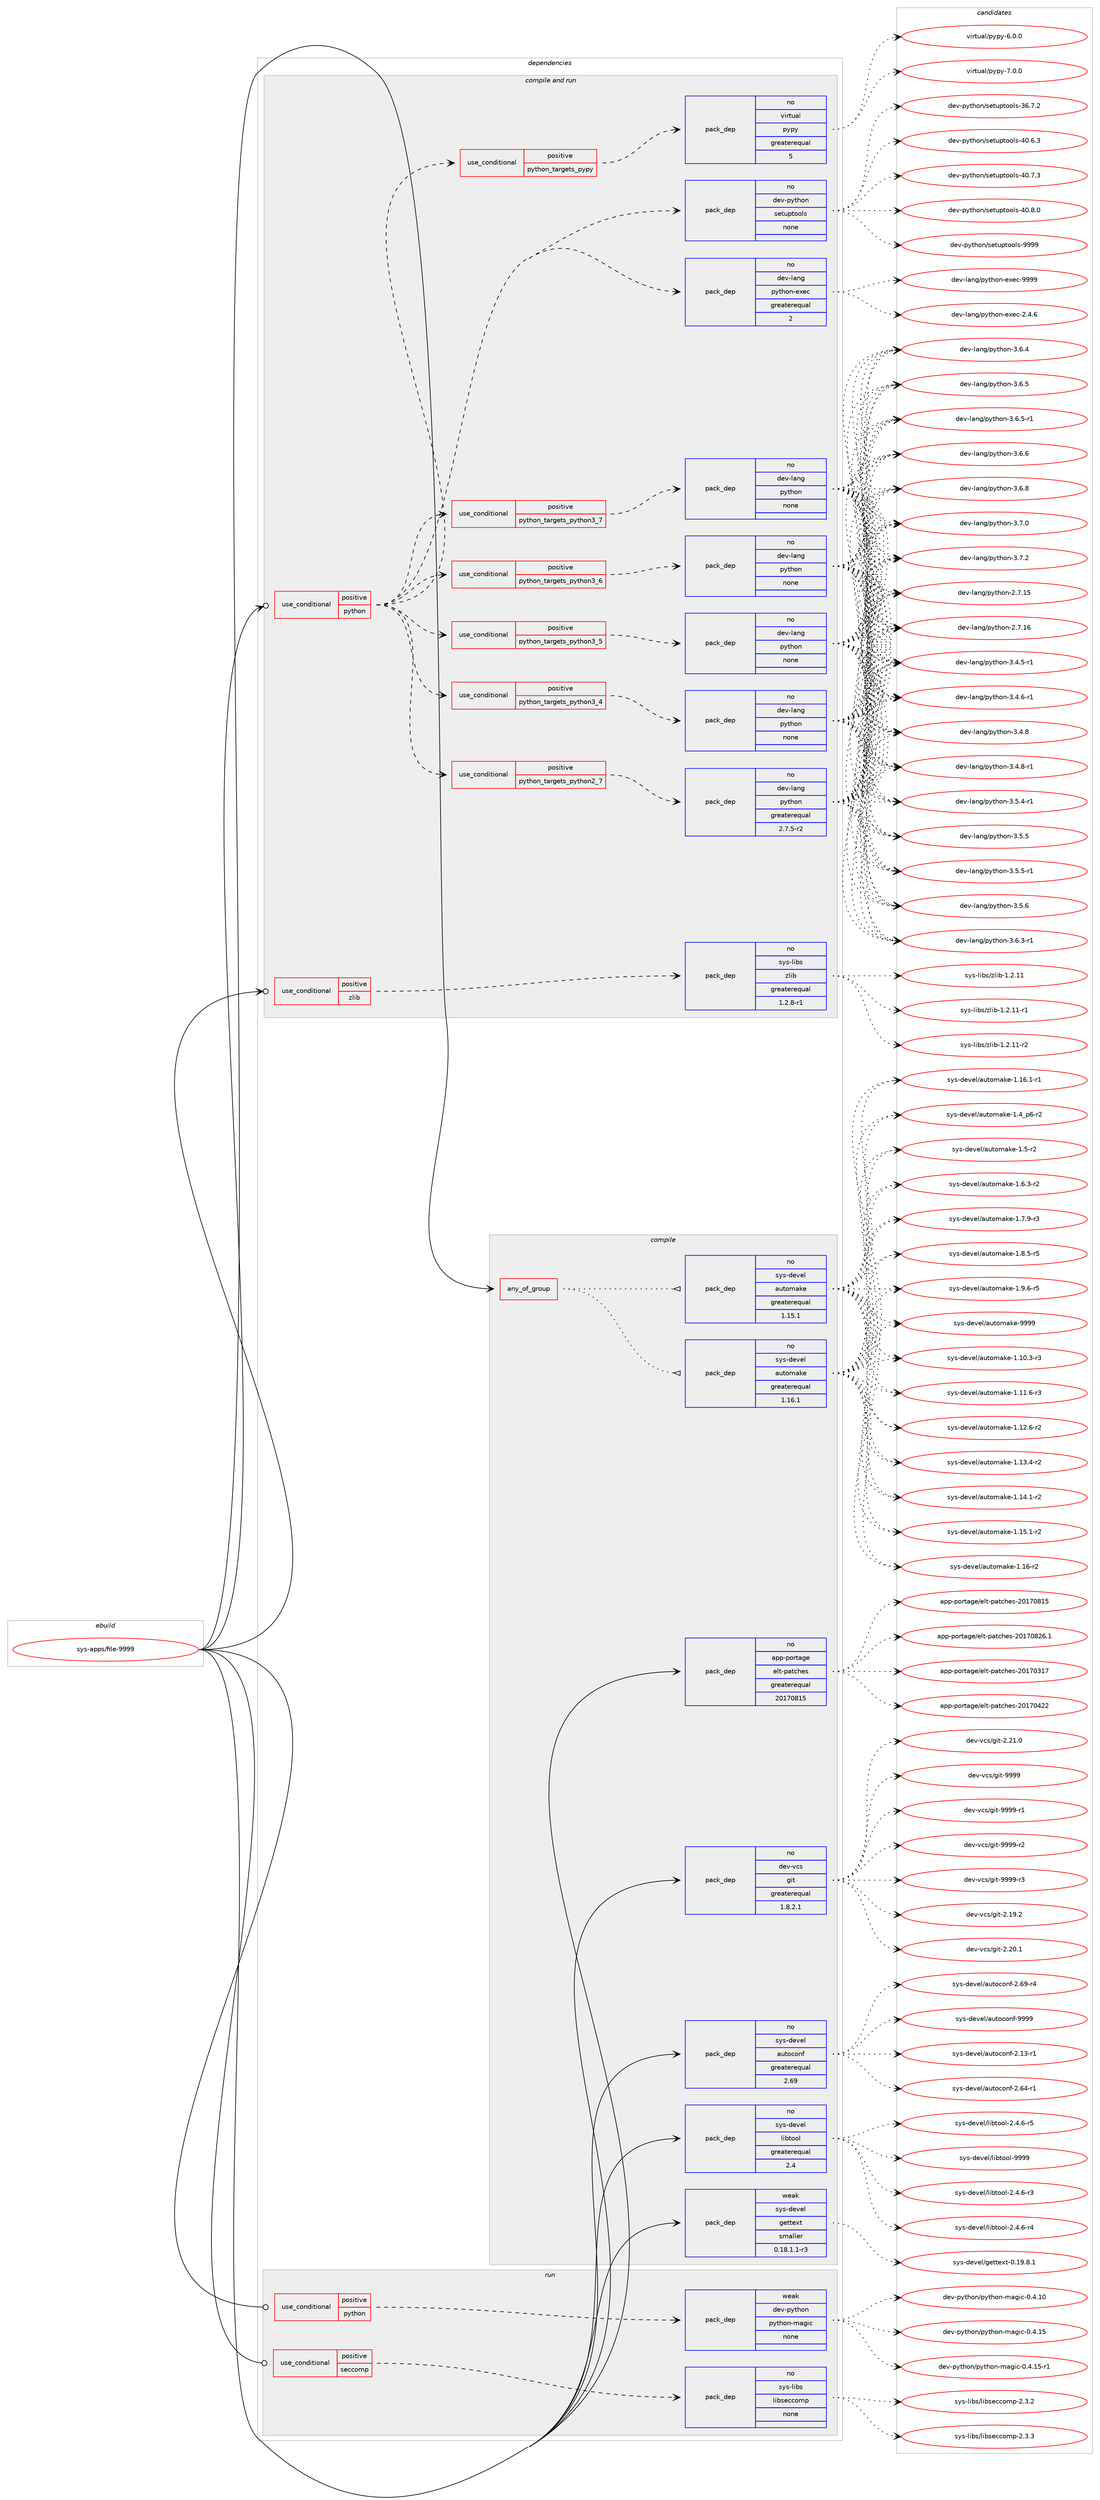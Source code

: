 digraph prolog {

# *************
# Graph options
# *************

newrank=true;
concentrate=true;
compound=true;
graph [rankdir=LR,fontname=Helvetica,fontsize=10,ranksep=1.5];#, ranksep=2.5, nodesep=0.2];
edge  [arrowhead=vee];
node  [fontname=Helvetica,fontsize=10];

# **********
# The ebuild
# **********

subgraph cluster_leftcol {
color=gray;
rank=same;
label=<<i>ebuild</i>>;
id [label="sys-apps/file-9999", color=red, width=4, href="../sys-apps/file-9999.svg"];
}

# ****************
# The dependencies
# ****************

subgraph cluster_midcol {
color=gray;
label=<<i>dependencies</i>>;
subgraph cluster_compile {
fillcolor="#eeeeee";
style=filled;
label=<<i>compile</i>>;
subgraph any27100 {
dependency1710478 [label=<<TABLE BORDER="0" CELLBORDER="1" CELLSPACING="0" CELLPADDING="4"><TR><TD CELLPADDING="10">any_of_group</TD></TR></TABLE>>, shape=none, color=red];subgraph pack1226636 {
dependency1710479 [label=<<TABLE BORDER="0" CELLBORDER="1" CELLSPACING="0" CELLPADDING="4" WIDTH="220"><TR><TD ROWSPAN="6" CELLPADDING="30">pack_dep</TD></TR><TR><TD WIDTH="110">no</TD></TR><TR><TD>sys-devel</TD></TR><TR><TD>automake</TD></TR><TR><TD>greaterequal</TD></TR><TR><TD>1.16.1</TD></TR></TABLE>>, shape=none, color=blue];
}
dependency1710478:e -> dependency1710479:w [weight=20,style="dotted",arrowhead="oinv"];
subgraph pack1226637 {
dependency1710480 [label=<<TABLE BORDER="0" CELLBORDER="1" CELLSPACING="0" CELLPADDING="4" WIDTH="220"><TR><TD ROWSPAN="6" CELLPADDING="30">pack_dep</TD></TR><TR><TD WIDTH="110">no</TD></TR><TR><TD>sys-devel</TD></TR><TR><TD>automake</TD></TR><TR><TD>greaterequal</TD></TR><TR><TD>1.15.1</TD></TR></TABLE>>, shape=none, color=blue];
}
dependency1710478:e -> dependency1710480:w [weight=20,style="dotted",arrowhead="oinv"];
}
id:e -> dependency1710478:w [weight=20,style="solid",arrowhead="vee"];
subgraph pack1226638 {
dependency1710481 [label=<<TABLE BORDER="0" CELLBORDER="1" CELLSPACING="0" CELLPADDING="4" WIDTH="220"><TR><TD ROWSPAN="6" CELLPADDING="30">pack_dep</TD></TR><TR><TD WIDTH="110">no</TD></TR><TR><TD>app-portage</TD></TR><TR><TD>elt-patches</TD></TR><TR><TD>greaterequal</TD></TR><TR><TD>20170815</TD></TR></TABLE>>, shape=none, color=blue];
}
id:e -> dependency1710481:w [weight=20,style="solid",arrowhead="vee"];
subgraph pack1226639 {
dependency1710482 [label=<<TABLE BORDER="0" CELLBORDER="1" CELLSPACING="0" CELLPADDING="4" WIDTH="220"><TR><TD ROWSPAN="6" CELLPADDING="30">pack_dep</TD></TR><TR><TD WIDTH="110">no</TD></TR><TR><TD>dev-vcs</TD></TR><TR><TD>git</TD></TR><TR><TD>greaterequal</TD></TR><TR><TD>1.8.2.1</TD></TR></TABLE>>, shape=none, color=blue];
}
id:e -> dependency1710482:w [weight=20,style="solid",arrowhead="vee"];
subgraph pack1226640 {
dependency1710483 [label=<<TABLE BORDER="0" CELLBORDER="1" CELLSPACING="0" CELLPADDING="4" WIDTH="220"><TR><TD ROWSPAN="6" CELLPADDING="30">pack_dep</TD></TR><TR><TD WIDTH="110">no</TD></TR><TR><TD>sys-devel</TD></TR><TR><TD>autoconf</TD></TR><TR><TD>greaterequal</TD></TR><TR><TD>2.69</TD></TR></TABLE>>, shape=none, color=blue];
}
id:e -> dependency1710483:w [weight=20,style="solid",arrowhead="vee"];
subgraph pack1226641 {
dependency1710484 [label=<<TABLE BORDER="0" CELLBORDER="1" CELLSPACING="0" CELLPADDING="4" WIDTH="220"><TR><TD ROWSPAN="6" CELLPADDING="30">pack_dep</TD></TR><TR><TD WIDTH="110">no</TD></TR><TR><TD>sys-devel</TD></TR><TR><TD>libtool</TD></TR><TR><TD>greaterequal</TD></TR><TR><TD>2.4</TD></TR></TABLE>>, shape=none, color=blue];
}
id:e -> dependency1710484:w [weight=20,style="solid",arrowhead="vee"];
subgraph pack1226642 {
dependency1710485 [label=<<TABLE BORDER="0" CELLBORDER="1" CELLSPACING="0" CELLPADDING="4" WIDTH="220"><TR><TD ROWSPAN="6" CELLPADDING="30">pack_dep</TD></TR><TR><TD WIDTH="110">weak</TD></TR><TR><TD>sys-devel</TD></TR><TR><TD>gettext</TD></TR><TR><TD>smaller</TD></TR><TR><TD>0.18.1.1-r3</TD></TR></TABLE>>, shape=none, color=blue];
}
id:e -> dependency1710485:w [weight=20,style="solid",arrowhead="vee"];
}
subgraph cluster_compileandrun {
fillcolor="#eeeeee";
style=filled;
label=<<i>compile and run</i>>;
subgraph cond455878 {
dependency1710486 [label=<<TABLE BORDER="0" CELLBORDER="1" CELLSPACING="0" CELLPADDING="4"><TR><TD ROWSPAN="3" CELLPADDING="10">use_conditional</TD></TR><TR><TD>positive</TD></TR><TR><TD>python</TD></TR></TABLE>>, shape=none, color=red];
subgraph cond455879 {
dependency1710487 [label=<<TABLE BORDER="0" CELLBORDER="1" CELLSPACING="0" CELLPADDING="4"><TR><TD ROWSPAN="3" CELLPADDING="10">use_conditional</TD></TR><TR><TD>positive</TD></TR><TR><TD>python_targets_pypy</TD></TR></TABLE>>, shape=none, color=red];
subgraph pack1226643 {
dependency1710488 [label=<<TABLE BORDER="0" CELLBORDER="1" CELLSPACING="0" CELLPADDING="4" WIDTH="220"><TR><TD ROWSPAN="6" CELLPADDING="30">pack_dep</TD></TR><TR><TD WIDTH="110">no</TD></TR><TR><TD>virtual</TD></TR><TR><TD>pypy</TD></TR><TR><TD>greaterequal</TD></TR><TR><TD>5</TD></TR></TABLE>>, shape=none, color=blue];
}
dependency1710487:e -> dependency1710488:w [weight=20,style="dashed",arrowhead="vee"];
}
dependency1710486:e -> dependency1710487:w [weight=20,style="dashed",arrowhead="vee"];
subgraph cond455880 {
dependency1710489 [label=<<TABLE BORDER="0" CELLBORDER="1" CELLSPACING="0" CELLPADDING="4"><TR><TD ROWSPAN="3" CELLPADDING="10">use_conditional</TD></TR><TR><TD>positive</TD></TR><TR><TD>python_targets_python2_7</TD></TR></TABLE>>, shape=none, color=red];
subgraph pack1226644 {
dependency1710490 [label=<<TABLE BORDER="0" CELLBORDER="1" CELLSPACING="0" CELLPADDING="4" WIDTH="220"><TR><TD ROWSPAN="6" CELLPADDING="30">pack_dep</TD></TR><TR><TD WIDTH="110">no</TD></TR><TR><TD>dev-lang</TD></TR><TR><TD>python</TD></TR><TR><TD>greaterequal</TD></TR><TR><TD>2.7.5-r2</TD></TR></TABLE>>, shape=none, color=blue];
}
dependency1710489:e -> dependency1710490:w [weight=20,style="dashed",arrowhead="vee"];
}
dependency1710486:e -> dependency1710489:w [weight=20,style="dashed",arrowhead="vee"];
subgraph cond455881 {
dependency1710491 [label=<<TABLE BORDER="0" CELLBORDER="1" CELLSPACING="0" CELLPADDING="4"><TR><TD ROWSPAN="3" CELLPADDING="10">use_conditional</TD></TR><TR><TD>positive</TD></TR><TR><TD>python_targets_python3_4</TD></TR></TABLE>>, shape=none, color=red];
subgraph pack1226645 {
dependency1710492 [label=<<TABLE BORDER="0" CELLBORDER="1" CELLSPACING="0" CELLPADDING="4" WIDTH="220"><TR><TD ROWSPAN="6" CELLPADDING="30">pack_dep</TD></TR><TR><TD WIDTH="110">no</TD></TR><TR><TD>dev-lang</TD></TR><TR><TD>python</TD></TR><TR><TD>none</TD></TR><TR><TD></TD></TR></TABLE>>, shape=none, color=blue];
}
dependency1710491:e -> dependency1710492:w [weight=20,style="dashed",arrowhead="vee"];
}
dependency1710486:e -> dependency1710491:w [weight=20,style="dashed",arrowhead="vee"];
subgraph cond455882 {
dependency1710493 [label=<<TABLE BORDER="0" CELLBORDER="1" CELLSPACING="0" CELLPADDING="4"><TR><TD ROWSPAN="3" CELLPADDING="10">use_conditional</TD></TR><TR><TD>positive</TD></TR><TR><TD>python_targets_python3_5</TD></TR></TABLE>>, shape=none, color=red];
subgraph pack1226646 {
dependency1710494 [label=<<TABLE BORDER="0" CELLBORDER="1" CELLSPACING="0" CELLPADDING="4" WIDTH="220"><TR><TD ROWSPAN="6" CELLPADDING="30">pack_dep</TD></TR><TR><TD WIDTH="110">no</TD></TR><TR><TD>dev-lang</TD></TR><TR><TD>python</TD></TR><TR><TD>none</TD></TR><TR><TD></TD></TR></TABLE>>, shape=none, color=blue];
}
dependency1710493:e -> dependency1710494:w [weight=20,style="dashed",arrowhead="vee"];
}
dependency1710486:e -> dependency1710493:w [weight=20,style="dashed",arrowhead="vee"];
subgraph cond455883 {
dependency1710495 [label=<<TABLE BORDER="0" CELLBORDER="1" CELLSPACING="0" CELLPADDING="4"><TR><TD ROWSPAN="3" CELLPADDING="10">use_conditional</TD></TR><TR><TD>positive</TD></TR><TR><TD>python_targets_python3_6</TD></TR></TABLE>>, shape=none, color=red];
subgraph pack1226647 {
dependency1710496 [label=<<TABLE BORDER="0" CELLBORDER="1" CELLSPACING="0" CELLPADDING="4" WIDTH="220"><TR><TD ROWSPAN="6" CELLPADDING="30">pack_dep</TD></TR><TR><TD WIDTH="110">no</TD></TR><TR><TD>dev-lang</TD></TR><TR><TD>python</TD></TR><TR><TD>none</TD></TR><TR><TD></TD></TR></TABLE>>, shape=none, color=blue];
}
dependency1710495:e -> dependency1710496:w [weight=20,style="dashed",arrowhead="vee"];
}
dependency1710486:e -> dependency1710495:w [weight=20,style="dashed",arrowhead="vee"];
subgraph cond455884 {
dependency1710497 [label=<<TABLE BORDER="0" CELLBORDER="1" CELLSPACING="0" CELLPADDING="4"><TR><TD ROWSPAN="3" CELLPADDING="10">use_conditional</TD></TR><TR><TD>positive</TD></TR><TR><TD>python_targets_python3_7</TD></TR></TABLE>>, shape=none, color=red];
subgraph pack1226648 {
dependency1710498 [label=<<TABLE BORDER="0" CELLBORDER="1" CELLSPACING="0" CELLPADDING="4" WIDTH="220"><TR><TD ROWSPAN="6" CELLPADDING="30">pack_dep</TD></TR><TR><TD WIDTH="110">no</TD></TR><TR><TD>dev-lang</TD></TR><TR><TD>python</TD></TR><TR><TD>none</TD></TR><TR><TD></TD></TR></TABLE>>, shape=none, color=blue];
}
dependency1710497:e -> dependency1710498:w [weight=20,style="dashed",arrowhead="vee"];
}
dependency1710486:e -> dependency1710497:w [weight=20,style="dashed",arrowhead="vee"];
subgraph pack1226649 {
dependency1710499 [label=<<TABLE BORDER="0" CELLBORDER="1" CELLSPACING="0" CELLPADDING="4" WIDTH="220"><TR><TD ROWSPAN="6" CELLPADDING="30">pack_dep</TD></TR><TR><TD WIDTH="110">no</TD></TR><TR><TD>dev-lang</TD></TR><TR><TD>python-exec</TD></TR><TR><TD>greaterequal</TD></TR><TR><TD>2</TD></TR></TABLE>>, shape=none, color=blue];
}
dependency1710486:e -> dependency1710499:w [weight=20,style="dashed",arrowhead="vee"];
subgraph pack1226650 {
dependency1710500 [label=<<TABLE BORDER="0" CELLBORDER="1" CELLSPACING="0" CELLPADDING="4" WIDTH="220"><TR><TD ROWSPAN="6" CELLPADDING="30">pack_dep</TD></TR><TR><TD WIDTH="110">no</TD></TR><TR><TD>dev-python</TD></TR><TR><TD>setuptools</TD></TR><TR><TD>none</TD></TR><TR><TD></TD></TR></TABLE>>, shape=none, color=blue];
}
dependency1710486:e -> dependency1710500:w [weight=20,style="dashed",arrowhead="vee"];
}
id:e -> dependency1710486:w [weight=20,style="solid",arrowhead="odotvee"];
subgraph cond455885 {
dependency1710501 [label=<<TABLE BORDER="0" CELLBORDER="1" CELLSPACING="0" CELLPADDING="4"><TR><TD ROWSPAN="3" CELLPADDING="10">use_conditional</TD></TR><TR><TD>positive</TD></TR><TR><TD>zlib</TD></TR></TABLE>>, shape=none, color=red];
subgraph pack1226651 {
dependency1710502 [label=<<TABLE BORDER="0" CELLBORDER="1" CELLSPACING="0" CELLPADDING="4" WIDTH="220"><TR><TD ROWSPAN="6" CELLPADDING="30">pack_dep</TD></TR><TR><TD WIDTH="110">no</TD></TR><TR><TD>sys-libs</TD></TR><TR><TD>zlib</TD></TR><TR><TD>greaterequal</TD></TR><TR><TD>1.2.8-r1</TD></TR></TABLE>>, shape=none, color=blue];
}
dependency1710501:e -> dependency1710502:w [weight=20,style="dashed",arrowhead="vee"];
}
id:e -> dependency1710501:w [weight=20,style="solid",arrowhead="odotvee"];
}
subgraph cluster_run {
fillcolor="#eeeeee";
style=filled;
label=<<i>run</i>>;
subgraph cond455886 {
dependency1710503 [label=<<TABLE BORDER="0" CELLBORDER="1" CELLSPACING="0" CELLPADDING="4"><TR><TD ROWSPAN="3" CELLPADDING="10">use_conditional</TD></TR><TR><TD>positive</TD></TR><TR><TD>python</TD></TR></TABLE>>, shape=none, color=red];
subgraph pack1226652 {
dependency1710504 [label=<<TABLE BORDER="0" CELLBORDER="1" CELLSPACING="0" CELLPADDING="4" WIDTH="220"><TR><TD ROWSPAN="6" CELLPADDING="30">pack_dep</TD></TR><TR><TD WIDTH="110">weak</TD></TR><TR><TD>dev-python</TD></TR><TR><TD>python-magic</TD></TR><TR><TD>none</TD></TR><TR><TD></TD></TR></TABLE>>, shape=none, color=blue];
}
dependency1710503:e -> dependency1710504:w [weight=20,style="dashed",arrowhead="vee"];
}
id:e -> dependency1710503:w [weight=20,style="solid",arrowhead="odot"];
subgraph cond455887 {
dependency1710505 [label=<<TABLE BORDER="0" CELLBORDER="1" CELLSPACING="0" CELLPADDING="4"><TR><TD ROWSPAN="3" CELLPADDING="10">use_conditional</TD></TR><TR><TD>positive</TD></TR><TR><TD>seccomp</TD></TR></TABLE>>, shape=none, color=red];
subgraph pack1226653 {
dependency1710506 [label=<<TABLE BORDER="0" CELLBORDER="1" CELLSPACING="0" CELLPADDING="4" WIDTH="220"><TR><TD ROWSPAN="6" CELLPADDING="30">pack_dep</TD></TR><TR><TD WIDTH="110">no</TD></TR><TR><TD>sys-libs</TD></TR><TR><TD>libseccomp</TD></TR><TR><TD>none</TD></TR><TR><TD></TD></TR></TABLE>>, shape=none, color=blue];
}
dependency1710505:e -> dependency1710506:w [weight=20,style="dashed",arrowhead="vee"];
}
id:e -> dependency1710505:w [weight=20,style="solid",arrowhead="odot"];
}
}

# **************
# The candidates
# **************

subgraph cluster_choices {
rank=same;
color=gray;
label=<<i>candidates</i>>;

subgraph choice1226636 {
color=black;
nodesep=1;
choice11512111545100101118101108479711711611110997107101454946494846514511451 [label="sys-devel/automake-1.10.3-r3", color=red, width=4,href="../sys-devel/automake-1.10.3-r3.svg"];
choice11512111545100101118101108479711711611110997107101454946494946544511451 [label="sys-devel/automake-1.11.6-r3", color=red, width=4,href="../sys-devel/automake-1.11.6-r3.svg"];
choice11512111545100101118101108479711711611110997107101454946495046544511450 [label="sys-devel/automake-1.12.6-r2", color=red, width=4,href="../sys-devel/automake-1.12.6-r2.svg"];
choice11512111545100101118101108479711711611110997107101454946495146524511450 [label="sys-devel/automake-1.13.4-r2", color=red, width=4,href="../sys-devel/automake-1.13.4-r2.svg"];
choice11512111545100101118101108479711711611110997107101454946495246494511450 [label="sys-devel/automake-1.14.1-r2", color=red, width=4,href="../sys-devel/automake-1.14.1-r2.svg"];
choice11512111545100101118101108479711711611110997107101454946495346494511450 [label="sys-devel/automake-1.15.1-r2", color=red, width=4,href="../sys-devel/automake-1.15.1-r2.svg"];
choice1151211154510010111810110847971171161111099710710145494649544511450 [label="sys-devel/automake-1.16-r2", color=red, width=4,href="../sys-devel/automake-1.16-r2.svg"];
choice11512111545100101118101108479711711611110997107101454946495446494511449 [label="sys-devel/automake-1.16.1-r1", color=red, width=4,href="../sys-devel/automake-1.16.1-r1.svg"];
choice115121115451001011181011084797117116111109971071014549465295112544511450 [label="sys-devel/automake-1.4_p6-r2", color=red, width=4,href="../sys-devel/automake-1.4_p6-r2.svg"];
choice11512111545100101118101108479711711611110997107101454946534511450 [label="sys-devel/automake-1.5-r2", color=red, width=4,href="../sys-devel/automake-1.5-r2.svg"];
choice115121115451001011181011084797117116111109971071014549465446514511450 [label="sys-devel/automake-1.6.3-r2", color=red, width=4,href="../sys-devel/automake-1.6.3-r2.svg"];
choice115121115451001011181011084797117116111109971071014549465546574511451 [label="sys-devel/automake-1.7.9-r3", color=red, width=4,href="../sys-devel/automake-1.7.9-r3.svg"];
choice115121115451001011181011084797117116111109971071014549465646534511453 [label="sys-devel/automake-1.8.5-r5", color=red, width=4,href="../sys-devel/automake-1.8.5-r5.svg"];
choice115121115451001011181011084797117116111109971071014549465746544511453 [label="sys-devel/automake-1.9.6-r5", color=red, width=4,href="../sys-devel/automake-1.9.6-r5.svg"];
choice115121115451001011181011084797117116111109971071014557575757 [label="sys-devel/automake-9999", color=red, width=4,href="../sys-devel/automake-9999.svg"];
dependency1710479:e -> choice11512111545100101118101108479711711611110997107101454946494846514511451:w [style=dotted,weight="100"];
dependency1710479:e -> choice11512111545100101118101108479711711611110997107101454946494946544511451:w [style=dotted,weight="100"];
dependency1710479:e -> choice11512111545100101118101108479711711611110997107101454946495046544511450:w [style=dotted,weight="100"];
dependency1710479:e -> choice11512111545100101118101108479711711611110997107101454946495146524511450:w [style=dotted,weight="100"];
dependency1710479:e -> choice11512111545100101118101108479711711611110997107101454946495246494511450:w [style=dotted,weight="100"];
dependency1710479:e -> choice11512111545100101118101108479711711611110997107101454946495346494511450:w [style=dotted,weight="100"];
dependency1710479:e -> choice1151211154510010111810110847971171161111099710710145494649544511450:w [style=dotted,weight="100"];
dependency1710479:e -> choice11512111545100101118101108479711711611110997107101454946495446494511449:w [style=dotted,weight="100"];
dependency1710479:e -> choice115121115451001011181011084797117116111109971071014549465295112544511450:w [style=dotted,weight="100"];
dependency1710479:e -> choice11512111545100101118101108479711711611110997107101454946534511450:w [style=dotted,weight="100"];
dependency1710479:e -> choice115121115451001011181011084797117116111109971071014549465446514511450:w [style=dotted,weight="100"];
dependency1710479:e -> choice115121115451001011181011084797117116111109971071014549465546574511451:w [style=dotted,weight="100"];
dependency1710479:e -> choice115121115451001011181011084797117116111109971071014549465646534511453:w [style=dotted,weight="100"];
dependency1710479:e -> choice115121115451001011181011084797117116111109971071014549465746544511453:w [style=dotted,weight="100"];
dependency1710479:e -> choice115121115451001011181011084797117116111109971071014557575757:w [style=dotted,weight="100"];
}
subgraph choice1226637 {
color=black;
nodesep=1;
choice11512111545100101118101108479711711611110997107101454946494846514511451 [label="sys-devel/automake-1.10.3-r3", color=red, width=4,href="../sys-devel/automake-1.10.3-r3.svg"];
choice11512111545100101118101108479711711611110997107101454946494946544511451 [label="sys-devel/automake-1.11.6-r3", color=red, width=4,href="../sys-devel/automake-1.11.6-r3.svg"];
choice11512111545100101118101108479711711611110997107101454946495046544511450 [label="sys-devel/automake-1.12.6-r2", color=red, width=4,href="../sys-devel/automake-1.12.6-r2.svg"];
choice11512111545100101118101108479711711611110997107101454946495146524511450 [label="sys-devel/automake-1.13.4-r2", color=red, width=4,href="../sys-devel/automake-1.13.4-r2.svg"];
choice11512111545100101118101108479711711611110997107101454946495246494511450 [label="sys-devel/automake-1.14.1-r2", color=red, width=4,href="../sys-devel/automake-1.14.1-r2.svg"];
choice11512111545100101118101108479711711611110997107101454946495346494511450 [label="sys-devel/automake-1.15.1-r2", color=red, width=4,href="../sys-devel/automake-1.15.1-r2.svg"];
choice1151211154510010111810110847971171161111099710710145494649544511450 [label="sys-devel/automake-1.16-r2", color=red, width=4,href="../sys-devel/automake-1.16-r2.svg"];
choice11512111545100101118101108479711711611110997107101454946495446494511449 [label="sys-devel/automake-1.16.1-r1", color=red, width=4,href="../sys-devel/automake-1.16.1-r1.svg"];
choice115121115451001011181011084797117116111109971071014549465295112544511450 [label="sys-devel/automake-1.4_p6-r2", color=red, width=4,href="../sys-devel/automake-1.4_p6-r2.svg"];
choice11512111545100101118101108479711711611110997107101454946534511450 [label="sys-devel/automake-1.5-r2", color=red, width=4,href="../sys-devel/automake-1.5-r2.svg"];
choice115121115451001011181011084797117116111109971071014549465446514511450 [label="sys-devel/automake-1.6.3-r2", color=red, width=4,href="../sys-devel/automake-1.6.3-r2.svg"];
choice115121115451001011181011084797117116111109971071014549465546574511451 [label="sys-devel/automake-1.7.9-r3", color=red, width=4,href="../sys-devel/automake-1.7.9-r3.svg"];
choice115121115451001011181011084797117116111109971071014549465646534511453 [label="sys-devel/automake-1.8.5-r5", color=red, width=4,href="../sys-devel/automake-1.8.5-r5.svg"];
choice115121115451001011181011084797117116111109971071014549465746544511453 [label="sys-devel/automake-1.9.6-r5", color=red, width=4,href="../sys-devel/automake-1.9.6-r5.svg"];
choice115121115451001011181011084797117116111109971071014557575757 [label="sys-devel/automake-9999", color=red, width=4,href="../sys-devel/automake-9999.svg"];
dependency1710480:e -> choice11512111545100101118101108479711711611110997107101454946494846514511451:w [style=dotted,weight="100"];
dependency1710480:e -> choice11512111545100101118101108479711711611110997107101454946494946544511451:w [style=dotted,weight="100"];
dependency1710480:e -> choice11512111545100101118101108479711711611110997107101454946495046544511450:w [style=dotted,weight="100"];
dependency1710480:e -> choice11512111545100101118101108479711711611110997107101454946495146524511450:w [style=dotted,weight="100"];
dependency1710480:e -> choice11512111545100101118101108479711711611110997107101454946495246494511450:w [style=dotted,weight="100"];
dependency1710480:e -> choice11512111545100101118101108479711711611110997107101454946495346494511450:w [style=dotted,weight="100"];
dependency1710480:e -> choice1151211154510010111810110847971171161111099710710145494649544511450:w [style=dotted,weight="100"];
dependency1710480:e -> choice11512111545100101118101108479711711611110997107101454946495446494511449:w [style=dotted,weight="100"];
dependency1710480:e -> choice115121115451001011181011084797117116111109971071014549465295112544511450:w [style=dotted,weight="100"];
dependency1710480:e -> choice11512111545100101118101108479711711611110997107101454946534511450:w [style=dotted,weight="100"];
dependency1710480:e -> choice115121115451001011181011084797117116111109971071014549465446514511450:w [style=dotted,weight="100"];
dependency1710480:e -> choice115121115451001011181011084797117116111109971071014549465546574511451:w [style=dotted,weight="100"];
dependency1710480:e -> choice115121115451001011181011084797117116111109971071014549465646534511453:w [style=dotted,weight="100"];
dependency1710480:e -> choice115121115451001011181011084797117116111109971071014549465746544511453:w [style=dotted,weight="100"];
dependency1710480:e -> choice115121115451001011181011084797117116111109971071014557575757:w [style=dotted,weight="100"];
}
subgraph choice1226638 {
color=black;
nodesep=1;
choice97112112451121111141169710310147101108116451129711699104101115455048495548514955 [label="app-portage/elt-patches-20170317", color=red, width=4,href="../app-portage/elt-patches-20170317.svg"];
choice97112112451121111141169710310147101108116451129711699104101115455048495548525050 [label="app-portage/elt-patches-20170422", color=red, width=4,href="../app-portage/elt-patches-20170422.svg"];
choice97112112451121111141169710310147101108116451129711699104101115455048495548564953 [label="app-portage/elt-patches-20170815", color=red, width=4,href="../app-portage/elt-patches-20170815.svg"];
choice971121124511211111411697103101471011081164511297116991041011154550484955485650544649 [label="app-portage/elt-patches-20170826.1", color=red, width=4,href="../app-portage/elt-patches-20170826.1.svg"];
dependency1710481:e -> choice97112112451121111141169710310147101108116451129711699104101115455048495548514955:w [style=dotted,weight="100"];
dependency1710481:e -> choice97112112451121111141169710310147101108116451129711699104101115455048495548525050:w [style=dotted,weight="100"];
dependency1710481:e -> choice97112112451121111141169710310147101108116451129711699104101115455048495548564953:w [style=dotted,weight="100"];
dependency1710481:e -> choice971121124511211111411697103101471011081164511297116991041011154550484955485650544649:w [style=dotted,weight="100"];
}
subgraph choice1226639 {
color=black;
nodesep=1;
choice10010111845118991154710310511645504649574650 [label="dev-vcs/git-2.19.2", color=red, width=4,href="../dev-vcs/git-2.19.2.svg"];
choice10010111845118991154710310511645504650484649 [label="dev-vcs/git-2.20.1", color=red, width=4,href="../dev-vcs/git-2.20.1.svg"];
choice10010111845118991154710310511645504650494648 [label="dev-vcs/git-2.21.0", color=red, width=4,href="../dev-vcs/git-2.21.0.svg"];
choice1001011184511899115471031051164557575757 [label="dev-vcs/git-9999", color=red, width=4,href="../dev-vcs/git-9999.svg"];
choice10010111845118991154710310511645575757574511449 [label="dev-vcs/git-9999-r1", color=red, width=4,href="../dev-vcs/git-9999-r1.svg"];
choice10010111845118991154710310511645575757574511450 [label="dev-vcs/git-9999-r2", color=red, width=4,href="../dev-vcs/git-9999-r2.svg"];
choice10010111845118991154710310511645575757574511451 [label="dev-vcs/git-9999-r3", color=red, width=4,href="../dev-vcs/git-9999-r3.svg"];
dependency1710482:e -> choice10010111845118991154710310511645504649574650:w [style=dotted,weight="100"];
dependency1710482:e -> choice10010111845118991154710310511645504650484649:w [style=dotted,weight="100"];
dependency1710482:e -> choice10010111845118991154710310511645504650494648:w [style=dotted,weight="100"];
dependency1710482:e -> choice1001011184511899115471031051164557575757:w [style=dotted,weight="100"];
dependency1710482:e -> choice10010111845118991154710310511645575757574511449:w [style=dotted,weight="100"];
dependency1710482:e -> choice10010111845118991154710310511645575757574511450:w [style=dotted,weight="100"];
dependency1710482:e -> choice10010111845118991154710310511645575757574511451:w [style=dotted,weight="100"];
}
subgraph choice1226640 {
color=black;
nodesep=1;
choice1151211154510010111810110847971171161119911111010245504649514511449 [label="sys-devel/autoconf-2.13-r1", color=red, width=4,href="../sys-devel/autoconf-2.13-r1.svg"];
choice1151211154510010111810110847971171161119911111010245504654524511449 [label="sys-devel/autoconf-2.64-r1", color=red, width=4,href="../sys-devel/autoconf-2.64-r1.svg"];
choice1151211154510010111810110847971171161119911111010245504654574511452 [label="sys-devel/autoconf-2.69-r4", color=red, width=4,href="../sys-devel/autoconf-2.69-r4.svg"];
choice115121115451001011181011084797117116111991111101024557575757 [label="sys-devel/autoconf-9999", color=red, width=4,href="../sys-devel/autoconf-9999.svg"];
dependency1710483:e -> choice1151211154510010111810110847971171161119911111010245504649514511449:w [style=dotted,weight="100"];
dependency1710483:e -> choice1151211154510010111810110847971171161119911111010245504654524511449:w [style=dotted,weight="100"];
dependency1710483:e -> choice1151211154510010111810110847971171161119911111010245504654574511452:w [style=dotted,weight="100"];
dependency1710483:e -> choice115121115451001011181011084797117116111991111101024557575757:w [style=dotted,weight="100"];
}
subgraph choice1226641 {
color=black;
nodesep=1;
choice1151211154510010111810110847108105981161111111084550465246544511451 [label="sys-devel/libtool-2.4.6-r3", color=red, width=4,href="../sys-devel/libtool-2.4.6-r3.svg"];
choice1151211154510010111810110847108105981161111111084550465246544511452 [label="sys-devel/libtool-2.4.6-r4", color=red, width=4,href="../sys-devel/libtool-2.4.6-r4.svg"];
choice1151211154510010111810110847108105981161111111084550465246544511453 [label="sys-devel/libtool-2.4.6-r5", color=red, width=4,href="../sys-devel/libtool-2.4.6-r5.svg"];
choice1151211154510010111810110847108105981161111111084557575757 [label="sys-devel/libtool-9999", color=red, width=4,href="../sys-devel/libtool-9999.svg"];
dependency1710484:e -> choice1151211154510010111810110847108105981161111111084550465246544511451:w [style=dotted,weight="100"];
dependency1710484:e -> choice1151211154510010111810110847108105981161111111084550465246544511452:w [style=dotted,weight="100"];
dependency1710484:e -> choice1151211154510010111810110847108105981161111111084550465246544511453:w [style=dotted,weight="100"];
dependency1710484:e -> choice1151211154510010111810110847108105981161111111084557575757:w [style=dotted,weight="100"];
}
subgraph choice1226642 {
color=black;
nodesep=1;
choice1151211154510010111810110847103101116116101120116454846495746564649 [label="sys-devel/gettext-0.19.8.1", color=red, width=4,href="../sys-devel/gettext-0.19.8.1.svg"];
dependency1710485:e -> choice1151211154510010111810110847103101116116101120116454846495746564649:w [style=dotted,weight="100"];
}
subgraph choice1226643 {
color=black;
nodesep=1;
choice1181051141161179710847112121112121455446484648 [label="virtual/pypy-6.0.0", color=red, width=4,href="../virtual/pypy-6.0.0.svg"];
choice1181051141161179710847112121112121455546484648 [label="virtual/pypy-7.0.0", color=red, width=4,href="../virtual/pypy-7.0.0.svg"];
dependency1710488:e -> choice1181051141161179710847112121112121455446484648:w [style=dotted,weight="100"];
dependency1710488:e -> choice1181051141161179710847112121112121455546484648:w [style=dotted,weight="100"];
}
subgraph choice1226644 {
color=black;
nodesep=1;
choice10010111845108971101034711212111610411111045504655464953 [label="dev-lang/python-2.7.15", color=red, width=4,href="../dev-lang/python-2.7.15.svg"];
choice10010111845108971101034711212111610411111045504655464954 [label="dev-lang/python-2.7.16", color=red, width=4,href="../dev-lang/python-2.7.16.svg"];
choice1001011184510897110103471121211161041111104551465246534511449 [label="dev-lang/python-3.4.5-r1", color=red, width=4,href="../dev-lang/python-3.4.5-r1.svg"];
choice1001011184510897110103471121211161041111104551465246544511449 [label="dev-lang/python-3.4.6-r1", color=red, width=4,href="../dev-lang/python-3.4.6-r1.svg"];
choice100101118451089711010347112121116104111110455146524656 [label="dev-lang/python-3.4.8", color=red, width=4,href="../dev-lang/python-3.4.8.svg"];
choice1001011184510897110103471121211161041111104551465246564511449 [label="dev-lang/python-3.4.8-r1", color=red, width=4,href="../dev-lang/python-3.4.8-r1.svg"];
choice1001011184510897110103471121211161041111104551465346524511449 [label="dev-lang/python-3.5.4-r1", color=red, width=4,href="../dev-lang/python-3.5.4-r1.svg"];
choice100101118451089711010347112121116104111110455146534653 [label="dev-lang/python-3.5.5", color=red, width=4,href="../dev-lang/python-3.5.5.svg"];
choice1001011184510897110103471121211161041111104551465346534511449 [label="dev-lang/python-3.5.5-r1", color=red, width=4,href="../dev-lang/python-3.5.5-r1.svg"];
choice100101118451089711010347112121116104111110455146534654 [label="dev-lang/python-3.5.6", color=red, width=4,href="../dev-lang/python-3.5.6.svg"];
choice1001011184510897110103471121211161041111104551465446514511449 [label="dev-lang/python-3.6.3-r1", color=red, width=4,href="../dev-lang/python-3.6.3-r1.svg"];
choice100101118451089711010347112121116104111110455146544652 [label="dev-lang/python-3.6.4", color=red, width=4,href="../dev-lang/python-3.6.4.svg"];
choice100101118451089711010347112121116104111110455146544653 [label="dev-lang/python-3.6.5", color=red, width=4,href="../dev-lang/python-3.6.5.svg"];
choice1001011184510897110103471121211161041111104551465446534511449 [label="dev-lang/python-3.6.5-r1", color=red, width=4,href="../dev-lang/python-3.6.5-r1.svg"];
choice100101118451089711010347112121116104111110455146544654 [label="dev-lang/python-3.6.6", color=red, width=4,href="../dev-lang/python-3.6.6.svg"];
choice100101118451089711010347112121116104111110455146544656 [label="dev-lang/python-3.6.8", color=red, width=4,href="../dev-lang/python-3.6.8.svg"];
choice100101118451089711010347112121116104111110455146554648 [label="dev-lang/python-3.7.0", color=red, width=4,href="../dev-lang/python-3.7.0.svg"];
choice100101118451089711010347112121116104111110455146554650 [label="dev-lang/python-3.7.2", color=red, width=4,href="../dev-lang/python-3.7.2.svg"];
dependency1710490:e -> choice10010111845108971101034711212111610411111045504655464953:w [style=dotted,weight="100"];
dependency1710490:e -> choice10010111845108971101034711212111610411111045504655464954:w [style=dotted,weight="100"];
dependency1710490:e -> choice1001011184510897110103471121211161041111104551465246534511449:w [style=dotted,weight="100"];
dependency1710490:e -> choice1001011184510897110103471121211161041111104551465246544511449:w [style=dotted,weight="100"];
dependency1710490:e -> choice100101118451089711010347112121116104111110455146524656:w [style=dotted,weight="100"];
dependency1710490:e -> choice1001011184510897110103471121211161041111104551465246564511449:w [style=dotted,weight="100"];
dependency1710490:e -> choice1001011184510897110103471121211161041111104551465346524511449:w [style=dotted,weight="100"];
dependency1710490:e -> choice100101118451089711010347112121116104111110455146534653:w [style=dotted,weight="100"];
dependency1710490:e -> choice1001011184510897110103471121211161041111104551465346534511449:w [style=dotted,weight="100"];
dependency1710490:e -> choice100101118451089711010347112121116104111110455146534654:w [style=dotted,weight="100"];
dependency1710490:e -> choice1001011184510897110103471121211161041111104551465446514511449:w [style=dotted,weight="100"];
dependency1710490:e -> choice100101118451089711010347112121116104111110455146544652:w [style=dotted,weight="100"];
dependency1710490:e -> choice100101118451089711010347112121116104111110455146544653:w [style=dotted,weight="100"];
dependency1710490:e -> choice1001011184510897110103471121211161041111104551465446534511449:w [style=dotted,weight="100"];
dependency1710490:e -> choice100101118451089711010347112121116104111110455146544654:w [style=dotted,weight="100"];
dependency1710490:e -> choice100101118451089711010347112121116104111110455146544656:w [style=dotted,weight="100"];
dependency1710490:e -> choice100101118451089711010347112121116104111110455146554648:w [style=dotted,weight="100"];
dependency1710490:e -> choice100101118451089711010347112121116104111110455146554650:w [style=dotted,weight="100"];
}
subgraph choice1226645 {
color=black;
nodesep=1;
choice10010111845108971101034711212111610411111045504655464953 [label="dev-lang/python-2.7.15", color=red, width=4,href="../dev-lang/python-2.7.15.svg"];
choice10010111845108971101034711212111610411111045504655464954 [label="dev-lang/python-2.7.16", color=red, width=4,href="../dev-lang/python-2.7.16.svg"];
choice1001011184510897110103471121211161041111104551465246534511449 [label="dev-lang/python-3.4.5-r1", color=red, width=4,href="../dev-lang/python-3.4.5-r1.svg"];
choice1001011184510897110103471121211161041111104551465246544511449 [label="dev-lang/python-3.4.6-r1", color=red, width=4,href="../dev-lang/python-3.4.6-r1.svg"];
choice100101118451089711010347112121116104111110455146524656 [label="dev-lang/python-3.4.8", color=red, width=4,href="../dev-lang/python-3.4.8.svg"];
choice1001011184510897110103471121211161041111104551465246564511449 [label="dev-lang/python-3.4.8-r1", color=red, width=4,href="../dev-lang/python-3.4.8-r1.svg"];
choice1001011184510897110103471121211161041111104551465346524511449 [label="dev-lang/python-3.5.4-r1", color=red, width=4,href="../dev-lang/python-3.5.4-r1.svg"];
choice100101118451089711010347112121116104111110455146534653 [label="dev-lang/python-3.5.5", color=red, width=4,href="../dev-lang/python-3.5.5.svg"];
choice1001011184510897110103471121211161041111104551465346534511449 [label="dev-lang/python-3.5.5-r1", color=red, width=4,href="../dev-lang/python-3.5.5-r1.svg"];
choice100101118451089711010347112121116104111110455146534654 [label="dev-lang/python-3.5.6", color=red, width=4,href="../dev-lang/python-3.5.6.svg"];
choice1001011184510897110103471121211161041111104551465446514511449 [label="dev-lang/python-3.6.3-r1", color=red, width=4,href="../dev-lang/python-3.6.3-r1.svg"];
choice100101118451089711010347112121116104111110455146544652 [label="dev-lang/python-3.6.4", color=red, width=4,href="../dev-lang/python-3.6.4.svg"];
choice100101118451089711010347112121116104111110455146544653 [label="dev-lang/python-3.6.5", color=red, width=4,href="../dev-lang/python-3.6.5.svg"];
choice1001011184510897110103471121211161041111104551465446534511449 [label="dev-lang/python-3.6.5-r1", color=red, width=4,href="../dev-lang/python-3.6.5-r1.svg"];
choice100101118451089711010347112121116104111110455146544654 [label="dev-lang/python-3.6.6", color=red, width=4,href="../dev-lang/python-3.6.6.svg"];
choice100101118451089711010347112121116104111110455146544656 [label="dev-lang/python-3.6.8", color=red, width=4,href="../dev-lang/python-3.6.8.svg"];
choice100101118451089711010347112121116104111110455146554648 [label="dev-lang/python-3.7.0", color=red, width=4,href="../dev-lang/python-3.7.0.svg"];
choice100101118451089711010347112121116104111110455146554650 [label="dev-lang/python-3.7.2", color=red, width=4,href="../dev-lang/python-3.7.2.svg"];
dependency1710492:e -> choice10010111845108971101034711212111610411111045504655464953:w [style=dotted,weight="100"];
dependency1710492:e -> choice10010111845108971101034711212111610411111045504655464954:w [style=dotted,weight="100"];
dependency1710492:e -> choice1001011184510897110103471121211161041111104551465246534511449:w [style=dotted,weight="100"];
dependency1710492:e -> choice1001011184510897110103471121211161041111104551465246544511449:w [style=dotted,weight="100"];
dependency1710492:e -> choice100101118451089711010347112121116104111110455146524656:w [style=dotted,weight="100"];
dependency1710492:e -> choice1001011184510897110103471121211161041111104551465246564511449:w [style=dotted,weight="100"];
dependency1710492:e -> choice1001011184510897110103471121211161041111104551465346524511449:w [style=dotted,weight="100"];
dependency1710492:e -> choice100101118451089711010347112121116104111110455146534653:w [style=dotted,weight="100"];
dependency1710492:e -> choice1001011184510897110103471121211161041111104551465346534511449:w [style=dotted,weight="100"];
dependency1710492:e -> choice100101118451089711010347112121116104111110455146534654:w [style=dotted,weight="100"];
dependency1710492:e -> choice1001011184510897110103471121211161041111104551465446514511449:w [style=dotted,weight="100"];
dependency1710492:e -> choice100101118451089711010347112121116104111110455146544652:w [style=dotted,weight="100"];
dependency1710492:e -> choice100101118451089711010347112121116104111110455146544653:w [style=dotted,weight="100"];
dependency1710492:e -> choice1001011184510897110103471121211161041111104551465446534511449:w [style=dotted,weight="100"];
dependency1710492:e -> choice100101118451089711010347112121116104111110455146544654:w [style=dotted,weight="100"];
dependency1710492:e -> choice100101118451089711010347112121116104111110455146544656:w [style=dotted,weight="100"];
dependency1710492:e -> choice100101118451089711010347112121116104111110455146554648:w [style=dotted,weight="100"];
dependency1710492:e -> choice100101118451089711010347112121116104111110455146554650:w [style=dotted,weight="100"];
}
subgraph choice1226646 {
color=black;
nodesep=1;
choice10010111845108971101034711212111610411111045504655464953 [label="dev-lang/python-2.7.15", color=red, width=4,href="../dev-lang/python-2.7.15.svg"];
choice10010111845108971101034711212111610411111045504655464954 [label="dev-lang/python-2.7.16", color=red, width=4,href="../dev-lang/python-2.7.16.svg"];
choice1001011184510897110103471121211161041111104551465246534511449 [label="dev-lang/python-3.4.5-r1", color=red, width=4,href="../dev-lang/python-3.4.5-r1.svg"];
choice1001011184510897110103471121211161041111104551465246544511449 [label="dev-lang/python-3.4.6-r1", color=red, width=4,href="../dev-lang/python-3.4.6-r1.svg"];
choice100101118451089711010347112121116104111110455146524656 [label="dev-lang/python-3.4.8", color=red, width=4,href="../dev-lang/python-3.4.8.svg"];
choice1001011184510897110103471121211161041111104551465246564511449 [label="dev-lang/python-3.4.8-r1", color=red, width=4,href="../dev-lang/python-3.4.8-r1.svg"];
choice1001011184510897110103471121211161041111104551465346524511449 [label="dev-lang/python-3.5.4-r1", color=red, width=4,href="../dev-lang/python-3.5.4-r1.svg"];
choice100101118451089711010347112121116104111110455146534653 [label="dev-lang/python-3.5.5", color=red, width=4,href="../dev-lang/python-3.5.5.svg"];
choice1001011184510897110103471121211161041111104551465346534511449 [label="dev-lang/python-3.5.5-r1", color=red, width=4,href="../dev-lang/python-3.5.5-r1.svg"];
choice100101118451089711010347112121116104111110455146534654 [label="dev-lang/python-3.5.6", color=red, width=4,href="../dev-lang/python-3.5.6.svg"];
choice1001011184510897110103471121211161041111104551465446514511449 [label="dev-lang/python-3.6.3-r1", color=red, width=4,href="../dev-lang/python-3.6.3-r1.svg"];
choice100101118451089711010347112121116104111110455146544652 [label="dev-lang/python-3.6.4", color=red, width=4,href="../dev-lang/python-3.6.4.svg"];
choice100101118451089711010347112121116104111110455146544653 [label="dev-lang/python-3.6.5", color=red, width=4,href="../dev-lang/python-3.6.5.svg"];
choice1001011184510897110103471121211161041111104551465446534511449 [label="dev-lang/python-3.6.5-r1", color=red, width=4,href="../dev-lang/python-3.6.5-r1.svg"];
choice100101118451089711010347112121116104111110455146544654 [label="dev-lang/python-3.6.6", color=red, width=4,href="../dev-lang/python-3.6.6.svg"];
choice100101118451089711010347112121116104111110455146544656 [label="dev-lang/python-3.6.8", color=red, width=4,href="../dev-lang/python-3.6.8.svg"];
choice100101118451089711010347112121116104111110455146554648 [label="dev-lang/python-3.7.0", color=red, width=4,href="../dev-lang/python-3.7.0.svg"];
choice100101118451089711010347112121116104111110455146554650 [label="dev-lang/python-3.7.2", color=red, width=4,href="../dev-lang/python-3.7.2.svg"];
dependency1710494:e -> choice10010111845108971101034711212111610411111045504655464953:w [style=dotted,weight="100"];
dependency1710494:e -> choice10010111845108971101034711212111610411111045504655464954:w [style=dotted,weight="100"];
dependency1710494:e -> choice1001011184510897110103471121211161041111104551465246534511449:w [style=dotted,weight="100"];
dependency1710494:e -> choice1001011184510897110103471121211161041111104551465246544511449:w [style=dotted,weight="100"];
dependency1710494:e -> choice100101118451089711010347112121116104111110455146524656:w [style=dotted,weight="100"];
dependency1710494:e -> choice1001011184510897110103471121211161041111104551465246564511449:w [style=dotted,weight="100"];
dependency1710494:e -> choice1001011184510897110103471121211161041111104551465346524511449:w [style=dotted,weight="100"];
dependency1710494:e -> choice100101118451089711010347112121116104111110455146534653:w [style=dotted,weight="100"];
dependency1710494:e -> choice1001011184510897110103471121211161041111104551465346534511449:w [style=dotted,weight="100"];
dependency1710494:e -> choice100101118451089711010347112121116104111110455146534654:w [style=dotted,weight="100"];
dependency1710494:e -> choice1001011184510897110103471121211161041111104551465446514511449:w [style=dotted,weight="100"];
dependency1710494:e -> choice100101118451089711010347112121116104111110455146544652:w [style=dotted,weight="100"];
dependency1710494:e -> choice100101118451089711010347112121116104111110455146544653:w [style=dotted,weight="100"];
dependency1710494:e -> choice1001011184510897110103471121211161041111104551465446534511449:w [style=dotted,weight="100"];
dependency1710494:e -> choice100101118451089711010347112121116104111110455146544654:w [style=dotted,weight="100"];
dependency1710494:e -> choice100101118451089711010347112121116104111110455146544656:w [style=dotted,weight="100"];
dependency1710494:e -> choice100101118451089711010347112121116104111110455146554648:w [style=dotted,weight="100"];
dependency1710494:e -> choice100101118451089711010347112121116104111110455146554650:w [style=dotted,weight="100"];
}
subgraph choice1226647 {
color=black;
nodesep=1;
choice10010111845108971101034711212111610411111045504655464953 [label="dev-lang/python-2.7.15", color=red, width=4,href="../dev-lang/python-2.7.15.svg"];
choice10010111845108971101034711212111610411111045504655464954 [label="dev-lang/python-2.7.16", color=red, width=4,href="../dev-lang/python-2.7.16.svg"];
choice1001011184510897110103471121211161041111104551465246534511449 [label="dev-lang/python-3.4.5-r1", color=red, width=4,href="../dev-lang/python-3.4.5-r1.svg"];
choice1001011184510897110103471121211161041111104551465246544511449 [label="dev-lang/python-3.4.6-r1", color=red, width=4,href="../dev-lang/python-3.4.6-r1.svg"];
choice100101118451089711010347112121116104111110455146524656 [label="dev-lang/python-3.4.8", color=red, width=4,href="../dev-lang/python-3.4.8.svg"];
choice1001011184510897110103471121211161041111104551465246564511449 [label="dev-lang/python-3.4.8-r1", color=red, width=4,href="../dev-lang/python-3.4.8-r1.svg"];
choice1001011184510897110103471121211161041111104551465346524511449 [label="dev-lang/python-3.5.4-r1", color=red, width=4,href="../dev-lang/python-3.5.4-r1.svg"];
choice100101118451089711010347112121116104111110455146534653 [label="dev-lang/python-3.5.5", color=red, width=4,href="../dev-lang/python-3.5.5.svg"];
choice1001011184510897110103471121211161041111104551465346534511449 [label="dev-lang/python-3.5.5-r1", color=red, width=4,href="../dev-lang/python-3.5.5-r1.svg"];
choice100101118451089711010347112121116104111110455146534654 [label="dev-lang/python-3.5.6", color=red, width=4,href="../dev-lang/python-3.5.6.svg"];
choice1001011184510897110103471121211161041111104551465446514511449 [label="dev-lang/python-3.6.3-r1", color=red, width=4,href="../dev-lang/python-3.6.3-r1.svg"];
choice100101118451089711010347112121116104111110455146544652 [label="dev-lang/python-3.6.4", color=red, width=4,href="../dev-lang/python-3.6.4.svg"];
choice100101118451089711010347112121116104111110455146544653 [label="dev-lang/python-3.6.5", color=red, width=4,href="../dev-lang/python-3.6.5.svg"];
choice1001011184510897110103471121211161041111104551465446534511449 [label="dev-lang/python-3.6.5-r1", color=red, width=4,href="../dev-lang/python-3.6.5-r1.svg"];
choice100101118451089711010347112121116104111110455146544654 [label="dev-lang/python-3.6.6", color=red, width=4,href="../dev-lang/python-3.6.6.svg"];
choice100101118451089711010347112121116104111110455146544656 [label="dev-lang/python-3.6.8", color=red, width=4,href="../dev-lang/python-3.6.8.svg"];
choice100101118451089711010347112121116104111110455146554648 [label="dev-lang/python-3.7.0", color=red, width=4,href="../dev-lang/python-3.7.0.svg"];
choice100101118451089711010347112121116104111110455146554650 [label="dev-lang/python-3.7.2", color=red, width=4,href="../dev-lang/python-3.7.2.svg"];
dependency1710496:e -> choice10010111845108971101034711212111610411111045504655464953:w [style=dotted,weight="100"];
dependency1710496:e -> choice10010111845108971101034711212111610411111045504655464954:w [style=dotted,weight="100"];
dependency1710496:e -> choice1001011184510897110103471121211161041111104551465246534511449:w [style=dotted,weight="100"];
dependency1710496:e -> choice1001011184510897110103471121211161041111104551465246544511449:w [style=dotted,weight="100"];
dependency1710496:e -> choice100101118451089711010347112121116104111110455146524656:w [style=dotted,weight="100"];
dependency1710496:e -> choice1001011184510897110103471121211161041111104551465246564511449:w [style=dotted,weight="100"];
dependency1710496:e -> choice1001011184510897110103471121211161041111104551465346524511449:w [style=dotted,weight="100"];
dependency1710496:e -> choice100101118451089711010347112121116104111110455146534653:w [style=dotted,weight="100"];
dependency1710496:e -> choice1001011184510897110103471121211161041111104551465346534511449:w [style=dotted,weight="100"];
dependency1710496:e -> choice100101118451089711010347112121116104111110455146534654:w [style=dotted,weight="100"];
dependency1710496:e -> choice1001011184510897110103471121211161041111104551465446514511449:w [style=dotted,weight="100"];
dependency1710496:e -> choice100101118451089711010347112121116104111110455146544652:w [style=dotted,weight="100"];
dependency1710496:e -> choice100101118451089711010347112121116104111110455146544653:w [style=dotted,weight="100"];
dependency1710496:e -> choice1001011184510897110103471121211161041111104551465446534511449:w [style=dotted,weight="100"];
dependency1710496:e -> choice100101118451089711010347112121116104111110455146544654:w [style=dotted,weight="100"];
dependency1710496:e -> choice100101118451089711010347112121116104111110455146544656:w [style=dotted,weight="100"];
dependency1710496:e -> choice100101118451089711010347112121116104111110455146554648:w [style=dotted,weight="100"];
dependency1710496:e -> choice100101118451089711010347112121116104111110455146554650:w [style=dotted,weight="100"];
}
subgraph choice1226648 {
color=black;
nodesep=1;
choice10010111845108971101034711212111610411111045504655464953 [label="dev-lang/python-2.7.15", color=red, width=4,href="../dev-lang/python-2.7.15.svg"];
choice10010111845108971101034711212111610411111045504655464954 [label="dev-lang/python-2.7.16", color=red, width=4,href="../dev-lang/python-2.7.16.svg"];
choice1001011184510897110103471121211161041111104551465246534511449 [label="dev-lang/python-3.4.5-r1", color=red, width=4,href="../dev-lang/python-3.4.5-r1.svg"];
choice1001011184510897110103471121211161041111104551465246544511449 [label="dev-lang/python-3.4.6-r1", color=red, width=4,href="../dev-lang/python-3.4.6-r1.svg"];
choice100101118451089711010347112121116104111110455146524656 [label="dev-lang/python-3.4.8", color=red, width=4,href="../dev-lang/python-3.4.8.svg"];
choice1001011184510897110103471121211161041111104551465246564511449 [label="dev-lang/python-3.4.8-r1", color=red, width=4,href="../dev-lang/python-3.4.8-r1.svg"];
choice1001011184510897110103471121211161041111104551465346524511449 [label="dev-lang/python-3.5.4-r1", color=red, width=4,href="../dev-lang/python-3.5.4-r1.svg"];
choice100101118451089711010347112121116104111110455146534653 [label="dev-lang/python-3.5.5", color=red, width=4,href="../dev-lang/python-3.5.5.svg"];
choice1001011184510897110103471121211161041111104551465346534511449 [label="dev-lang/python-3.5.5-r1", color=red, width=4,href="../dev-lang/python-3.5.5-r1.svg"];
choice100101118451089711010347112121116104111110455146534654 [label="dev-lang/python-3.5.6", color=red, width=4,href="../dev-lang/python-3.5.6.svg"];
choice1001011184510897110103471121211161041111104551465446514511449 [label="dev-lang/python-3.6.3-r1", color=red, width=4,href="../dev-lang/python-3.6.3-r1.svg"];
choice100101118451089711010347112121116104111110455146544652 [label="dev-lang/python-3.6.4", color=red, width=4,href="../dev-lang/python-3.6.4.svg"];
choice100101118451089711010347112121116104111110455146544653 [label="dev-lang/python-3.6.5", color=red, width=4,href="../dev-lang/python-3.6.5.svg"];
choice1001011184510897110103471121211161041111104551465446534511449 [label="dev-lang/python-3.6.5-r1", color=red, width=4,href="../dev-lang/python-3.6.5-r1.svg"];
choice100101118451089711010347112121116104111110455146544654 [label="dev-lang/python-3.6.6", color=red, width=4,href="../dev-lang/python-3.6.6.svg"];
choice100101118451089711010347112121116104111110455146544656 [label="dev-lang/python-3.6.8", color=red, width=4,href="../dev-lang/python-3.6.8.svg"];
choice100101118451089711010347112121116104111110455146554648 [label="dev-lang/python-3.7.0", color=red, width=4,href="../dev-lang/python-3.7.0.svg"];
choice100101118451089711010347112121116104111110455146554650 [label="dev-lang/python-3.7.2", color=red, width=4,href="../dev-lang/python-3.7.2.svg"];
dependency1710498:e -> choice10010111845108971101034711212111610411111045504655464953:w [style=dotted,weight="100"];
dependency1710498:e -> choice10010111845108971101034711212111610411111045504655464954:w [style=dotted,weight="100"];
dependency1710498:e -> choice1001011184510897110103471121211161041111104551465246534511449:w [style=dotted,weight="100"];
dependency1710498:e -> choice1001011184510897110103471121211161041111104551465246544511449:w [style=dotted,weight="100"];
dependency1710498:e -> choice100101118451089711010347112121116104111110455146524656:w [style=dotted,weight="100"];
dependency1710498:e -> choice1001011184510897110103471121211161041111104551465246564511449:w [style=dotted,weight="100"];
dependency1710498:e -> choice1001011184510897110103471121211161041111104551465346524511449:w [style=dotted,weight="100"];
dependency1710498:e -> choice100101118451089711010347112121116104111110455146534653:w [style=dotted,weight="100"];
dependency1710498:e -> choice1001011184510897110103471121211161041111104551465346534511449:w [style=dotted,weight="100"];
dependency1710498:e -> choice100101118451089711010347112121116104111110455146534654:w [style=dotted,weight="100"];
dependency1710498:e -> choice1001011184510897110103471121211161041111104551465446514511449:w [style=dotted,weight="100"];
dependency1710498:e -> choice100101118451089711010347112121116104111110455146544652:w [style=dotted,weight="100"];
dependency1710498:e -> choice100101118451089711010347112121116104111110455146544653:w [style=dotted,weight="100"];
dependency1710498:e -> choice1001011184510897110103471121211161041111104551465446534511449:w [style=dotted,weight="100"];
dependency1710498:e -> choice100101118451089711010347112121116104111110455146544654:w [style=dotted,weight="100"];
dependency1710498:e -> choice100101118451089711010347112121116104111110455146544656:w [style=dotted,weight="100"];
dependency1710498:e -> choice100101118451089711010347112121116104111110455146554648:w [style=dotted,weight="100"];
dependency1710498:e -> choice100101118451089711010347112121116104111110455146554650:w [style=dotted,weight="100"];
}
subgraph choice1226649 {
color=black;
nodesep=1;
choice1001011184510897110103471121211161041111104510112010199455046524654 [label="dev-lang/python-exec-2.4.6", color=red, width=4,href="../dev-lang/python-exec-2.4.6.svg"];
choice10010111845108971101034711212111610411111045101120101994557575757 [label="dev-lang/python-exec-9999", color=red, width=4,href="../dev-lang/python-exec-9999.svg"];
dependency1710499:e -> choice1001011184510897110103471121211161041111104510112010199455046524654:w [style=dotted,weight="100"];
dependency1710499:e -> choice10010111845108971101034711212111610411111045101120101994557575757:w [style=dotted,weight="100"];
}
subgraph choice1226650 {
color=black;
nodesep=1;
choice100101118451121211161041111104711510111611711211611111110811545515446554650 [label="dev-python/setuptools-36.7.2", color=red, width=4,href="../dev-python/setuptools-36.7.2.svg"];
choice100101118451121211161041111104711510111611711211611111110811545524846544651 [label="dev-python/setuptools-40.6.3", color=red, width=4,href="../dev-python/setuptools-40.6.3.svg"];
choice100101118451121211161041111104711510111611711211611111110811545524846554651 [label="dev-python/setuptools-40.7.3", color=red, width=4,href="../dev-python/setuptools-40.7.3.svg"];
choice100101118451121211161041111104711510111611711211611111110811545524846564648 [label="dev-python/setuptools-40.8.0", color=red, width=4,href="../dev-python/setuptools-40.8.0.svg"];
choice10010111845112121116104111110471151011161171121161111111081154557575757 [label="dev-python/setuptools-9999", color=red, width=4,href="../dev-python/setuptools-9999.svg"];
dependency1710500:e -> choice100101118451121211161041111104711510111611711211611111110811545515446554650:w [style=dotted,weight="100"];
dependency1710500:e -> choice100101118451121211161041111104711510111611711211611111110811545524846544651:w [style=dotted,weight="100"];
dependency1710500:e -> choice100101118451121211161041111104711510111611711211611111110811545524846554651:w [style=dotted,weight="100"];
dependency1710500:e -> choice100101118451121211161041111104711510111611711211611111110811545524846564648:w [style=dotted,weight="100"];
dependency1710500:e -> choice10010111845112121116104111110471151011161171121161111111081154557575757:w [style=dotted,weight="100"];
}
subgraph choice1226651 {
color=black;
nodesep=1;
choice1151211154510810598115471221081059845494650464949 [label="sys-libs/zlib-1.2.11", color=red, width=4,href="../sys-libs/zlib-1.2.11.svg"];
choice11512111545108105981154712210810598454946504649494511449 [label="sys-libs/zlib-1.2.11-r1", color=red, width=4,href="../sys-libs/zlib-1.2.11-r1.svg"];
choice11512111545108105981154712210810598454946504649494511450 [label="sys-libs/zlib-1.2.11-r2", color=red, width=4,href="../sys-libs/zlib-1.2.11-r2.svg"];
dependency1710502:e -> choice1151211154510810598115471221081059845494650464949:w [style=dotted,weight="100"];
dependency1710502:e -> choice11512111545108105981154712210810598454946504649494511449:w [style=dotted,weight="100"];
dependency1710502:e -> choice11512111545108105981154712210810598454946504649494511450:w [style=dotted,weight="100"];
}
subgraph choice1226652 {
color=black;
nodesep=1;
choice100101118451121211161041111104711212111610411111045109971031059945484652464948 [label="dev-python/python-magic-0.4.10", color=red, width=4,href="../dev-python/python-magic-0.4.10.svg"];
choice100101118451121211161041111104711212111610411111045109971031059945484652464953 [label="dev-python/python-magic-0.4.15", color=red, width=4,href="../dev-python/python-magic-0.4.15.svg"];
choice1001011184511212111610411111047112121116104111110451099710310599454846524649534511449 [label="dev-python/python-magic-0.4.15-r1", color=red, width=4,href="../dev-python/python-magic-0.4.15-r1.svg"];
dependency1710504:e -> choice100101118451121211161041111104711212111610411111045109971031059945484652464948:w [style=dotted,weight="100"];
dependency1710504:e -> choice100101118451121211161041111104711212111610411111045109971031059945484652464953:w [style=dotted,weight="100"];
dependency1710504:e -> choice1001011184511212111610411111047112121116104111110451099710310599454846524649534511449:w [style=dotted,weight="100"];
}
subgraph choice1226653 {
color=black;
nodesep=1;
choice115121115451081059811547108105981151019999111109112455046514650 [label="sys-libs/libseccomp-2.3.2", color=red, width=4,href="../sys-libs/libseccomp-2.3.2.svg"];
choice115121115451081059811547108105981151019999111109112455046514651 [label="sys-libs/libseccomp-2.3.3", color=red, width=4,href="../sys-libs/libseccomp-2.3.3.svg"];
dependency1710506:e -> choice115121115451081059811547108105981151019999111109112455046514650:w [style=dotted,weight="100"];
dependency1710506:e -> choice115121115451081059811547108105981151019999111109112455046514651:w [style=dotted,weight="100"];
}
}

}
